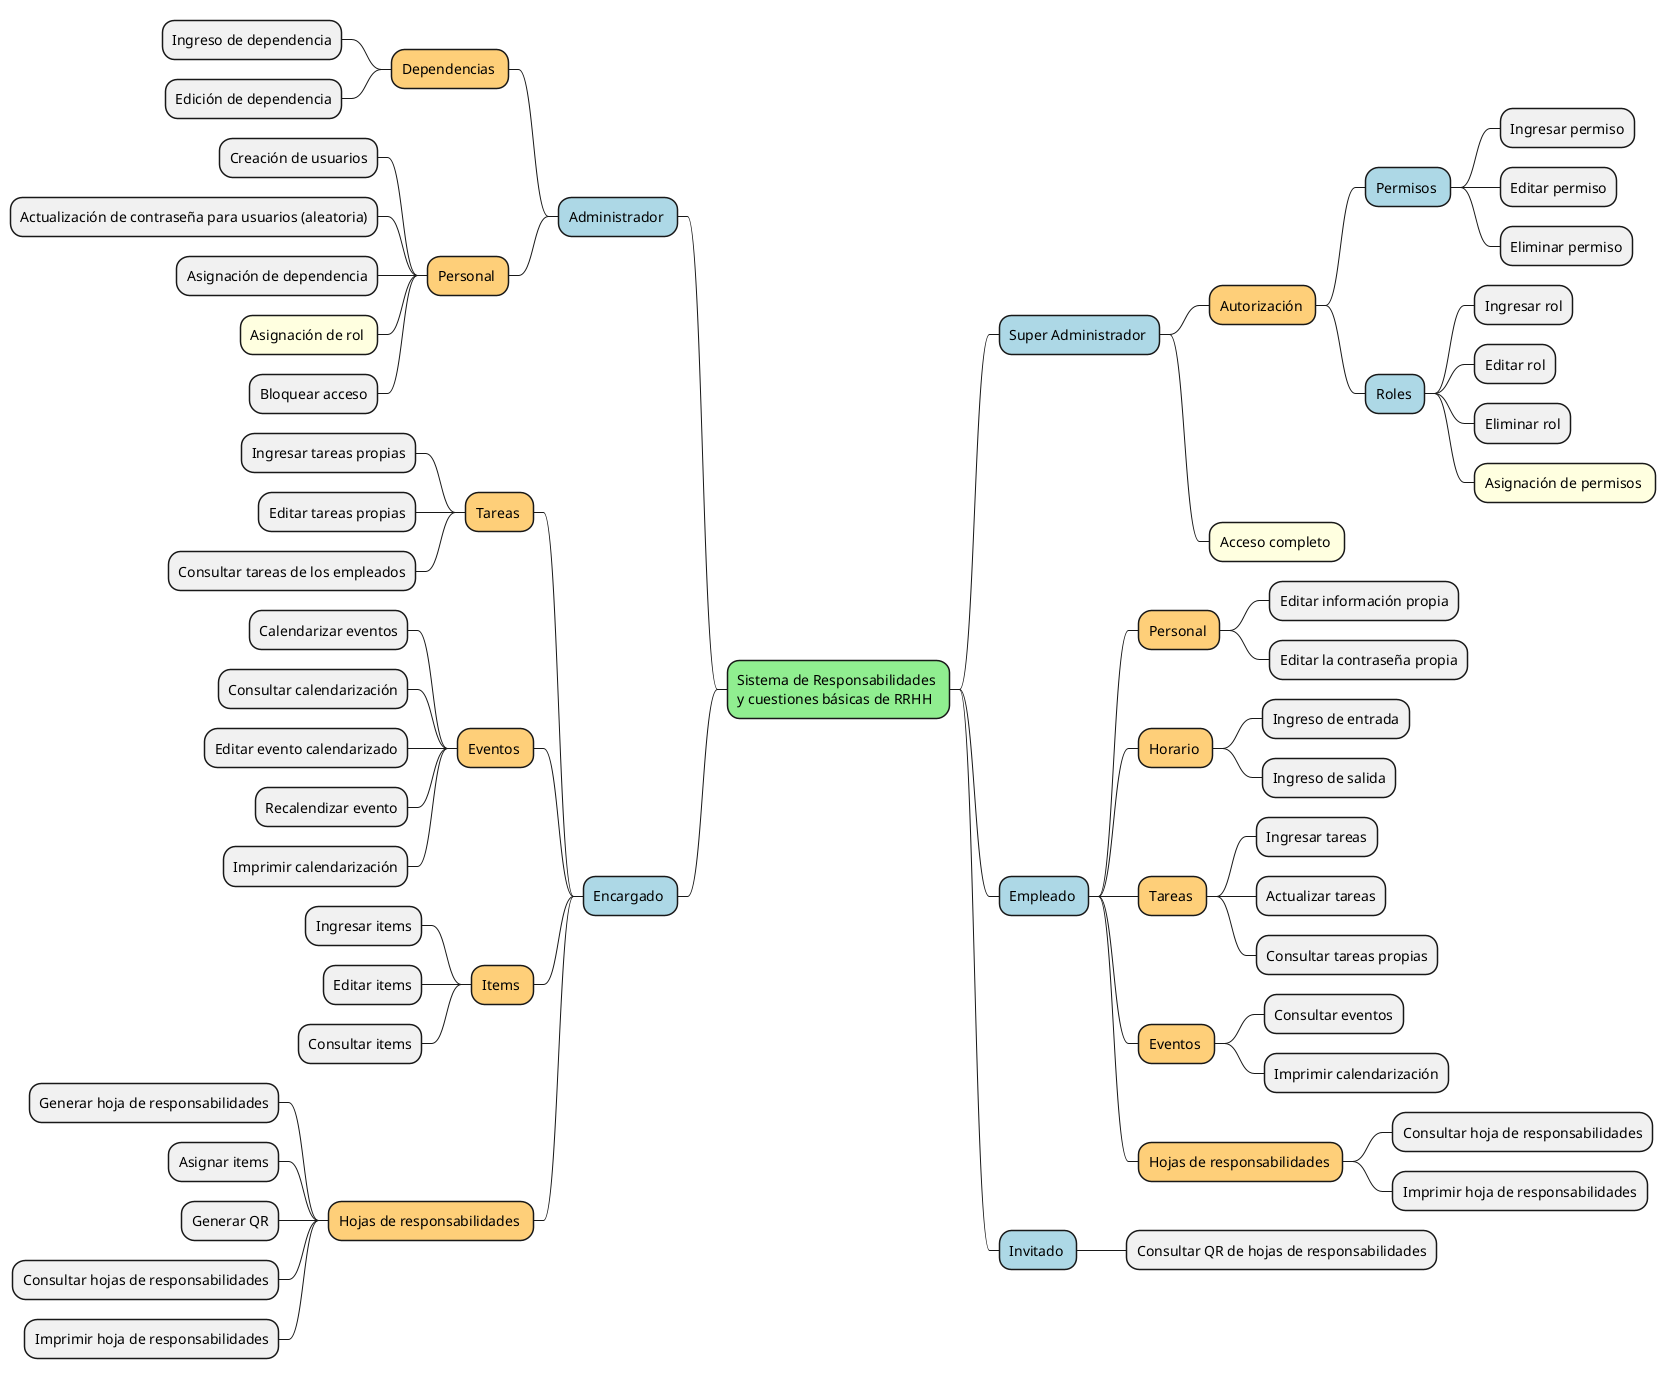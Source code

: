 @startmindmap "Diagrama de contexto 2 - Planteamiento general"

<style>
mindmapDiagram {
    .green {
        BackgroundColor lightgreen
    }
    .rose {
        BackgroundColor #FFBBCC
    }
    .blue {
        BackgroundColor lightblue
    }
    .yellow {
        BackgroundColor lightyellow
    }
    .orange {
        BackgroundColor #FECF79
    }
    .white {
        BackgroundColor white
    }
}
</style>

* Sistema de Responsabilidades \ny cuestiones básicas de RRHH <<green>>


++ Super Administrador <<blue>>
+++ Autorización <<orange>>
++++ Permisos <<blue>>
+++++ Ingresar permiso
+++++ Editar permiso
+++++ Eliminar permiso
++++ Roles <<blue>>
+++++ Ingresar rol
+++++ Editar rol
+++++ Eliminar rol
+++++ Asignación de permisos <<yellow>>
+++ Acceso completo <<yellow>>
++ Empleado <<blue>>
+++ Personal <<orange>>
++++ Editar información propia
++++ Editar la contraseña propia
+++ Horario <<orange>>
++++ Ingreso de entrada
++++ Ingreso de salida
+++ Tareas <<orange>>
++++ Ingresar tareas
++++ Actualizar tareas
++++ Consultar tareas propias
+++ Eventos <<orange>>
++++ Consultar eventos
++++ Imprimir calendarización
+++ Hojas de responsabilidades <<orange>>
++++ Consultar hoja de responsabilidades
++++ Imprimir hoja de responsabilidades

++ Invitado <<blue>>
+++ Consultar QR de hojas de responsabilidades

left side

-- Administrador <<blue>>
--- Dependencias <<orange>>
---- Ingreso de dependencia
---- Edición de dependencia
--- Personal <<orange>>
---- Creación de usuarios
---- Actualización de contraseña para usuarios (aleatoria)
---- Asignación de dependencia
---- Asignación de rol <<yellow>>
---- Bloquear acceso
-- Encargado <<blue>>
--- Tareas <<orange>>
---- Ingresar tareas propias
---- Editar tareas propias
---- Consultar tareas de los empleados
--- Eventos <<orange>>
---- Calendarizar eventos
---- Consultar calendarización
---- Editar evento calendarizado
---- Recalendizar evento
---- Imprimir calendarización
--- Items <<orange>>
---- Ingresar items
---- Editar items
---- Consultar items
--- Hojas de responsabilidades <<orange>>
---- Generar hoja de responsabilidades
---- Asignar items
---- Generar QR
---- Consultar hojas de responsabilidades
---- Imprimir hoja de responsabilidades
@endmindmap
